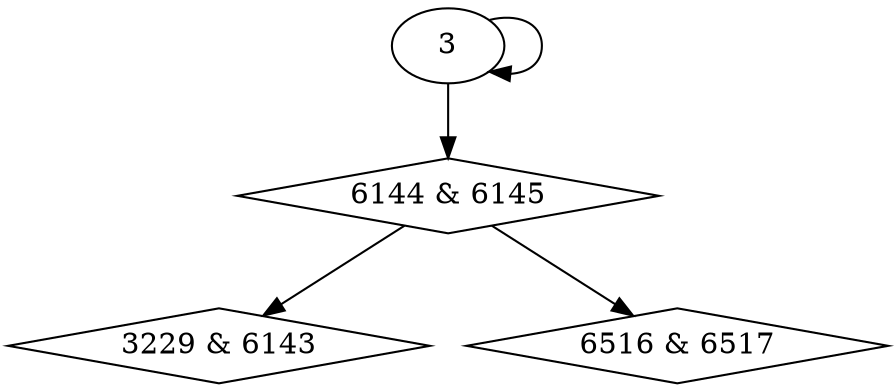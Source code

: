 digraph {
0 [label = "3229 & 6143", shape = diamond];
1 [label = "6144 & 6145", shape = diamond];
2 [label = "6516 & 6517", shape = diamond];
1 -> 0;
3 -> 1;
1 -> 2;
3 -> 3;
}
